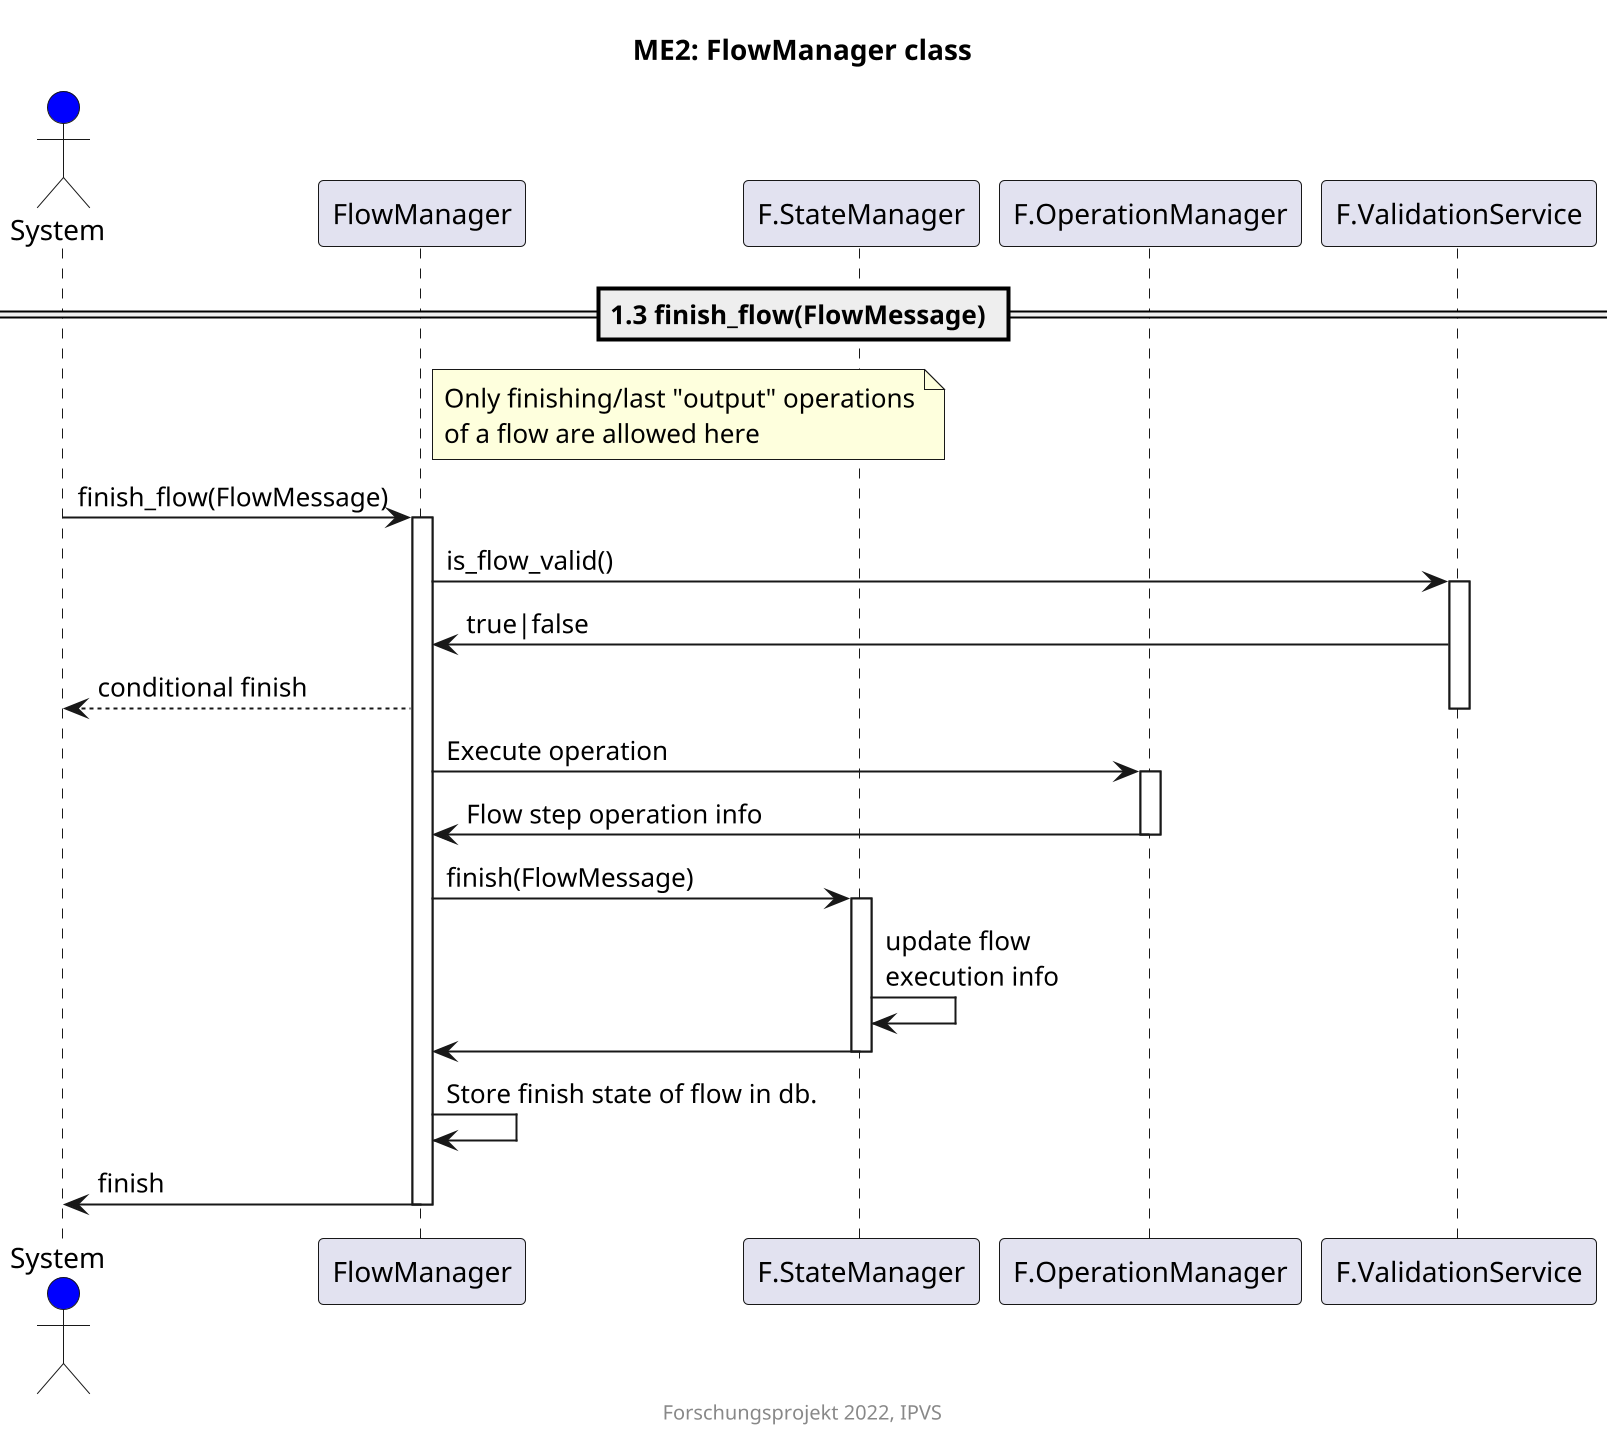 @startuml

' this is a comment
' read here for syntax: https://plantuml.com/sequence-diagram

title ME2: FlowManager class
footer Forschungsprojekt 2022, IPVS
scale 2

actor System #blue
participant "FlowManager" as FM
participant "F.StateManager" as FSM
participant "F.OperationManager" as FOM
participant "F.ValidationService" as FVS


== 1.3 finish_flow(FlowMessage) ==
note right FM: Only finishing/last "output" operations\nof a flow are allowed here

System -> FM: finish_flow(FlowMessage)
activate FM

FM -> FVS: is_flow_valid()
activate FVS
FVS -> FM: true|false
FM --> System: conditional finish
deactivate FVS

FM -> FOM: Execute operation
activate FOM
FOM -> FM: Flow step operation info
deactivate FOM

FM -> FSM: finish(FlowMessage)
activate FSM
FSM -> FSM: update flow\nexecution info
FSM -> FM:
deactivate FSM

FM -> FM: Store finish state of flow in db.

FM -> System: finish
deactivate FM


@enduml
